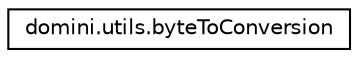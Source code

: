 digraph "Graphical Class Hierarchy"
{
  edge [fontname="Helvetica",fontsize="10",labelfontname="Helvetica",labelfontsize="10"];
  node [fontname="Helvetica",fontsize="10",shape=record];
  rankdir="LR";
  Node0 [label="domini.utils.byteToConversion",height=0.2,width=0.4,color="black", fillcolor="white", style="filled",URL="$classdomini_1_1utils_1_1byteToConversion.html",tooltip="Classe byteToConversion. "];
}

